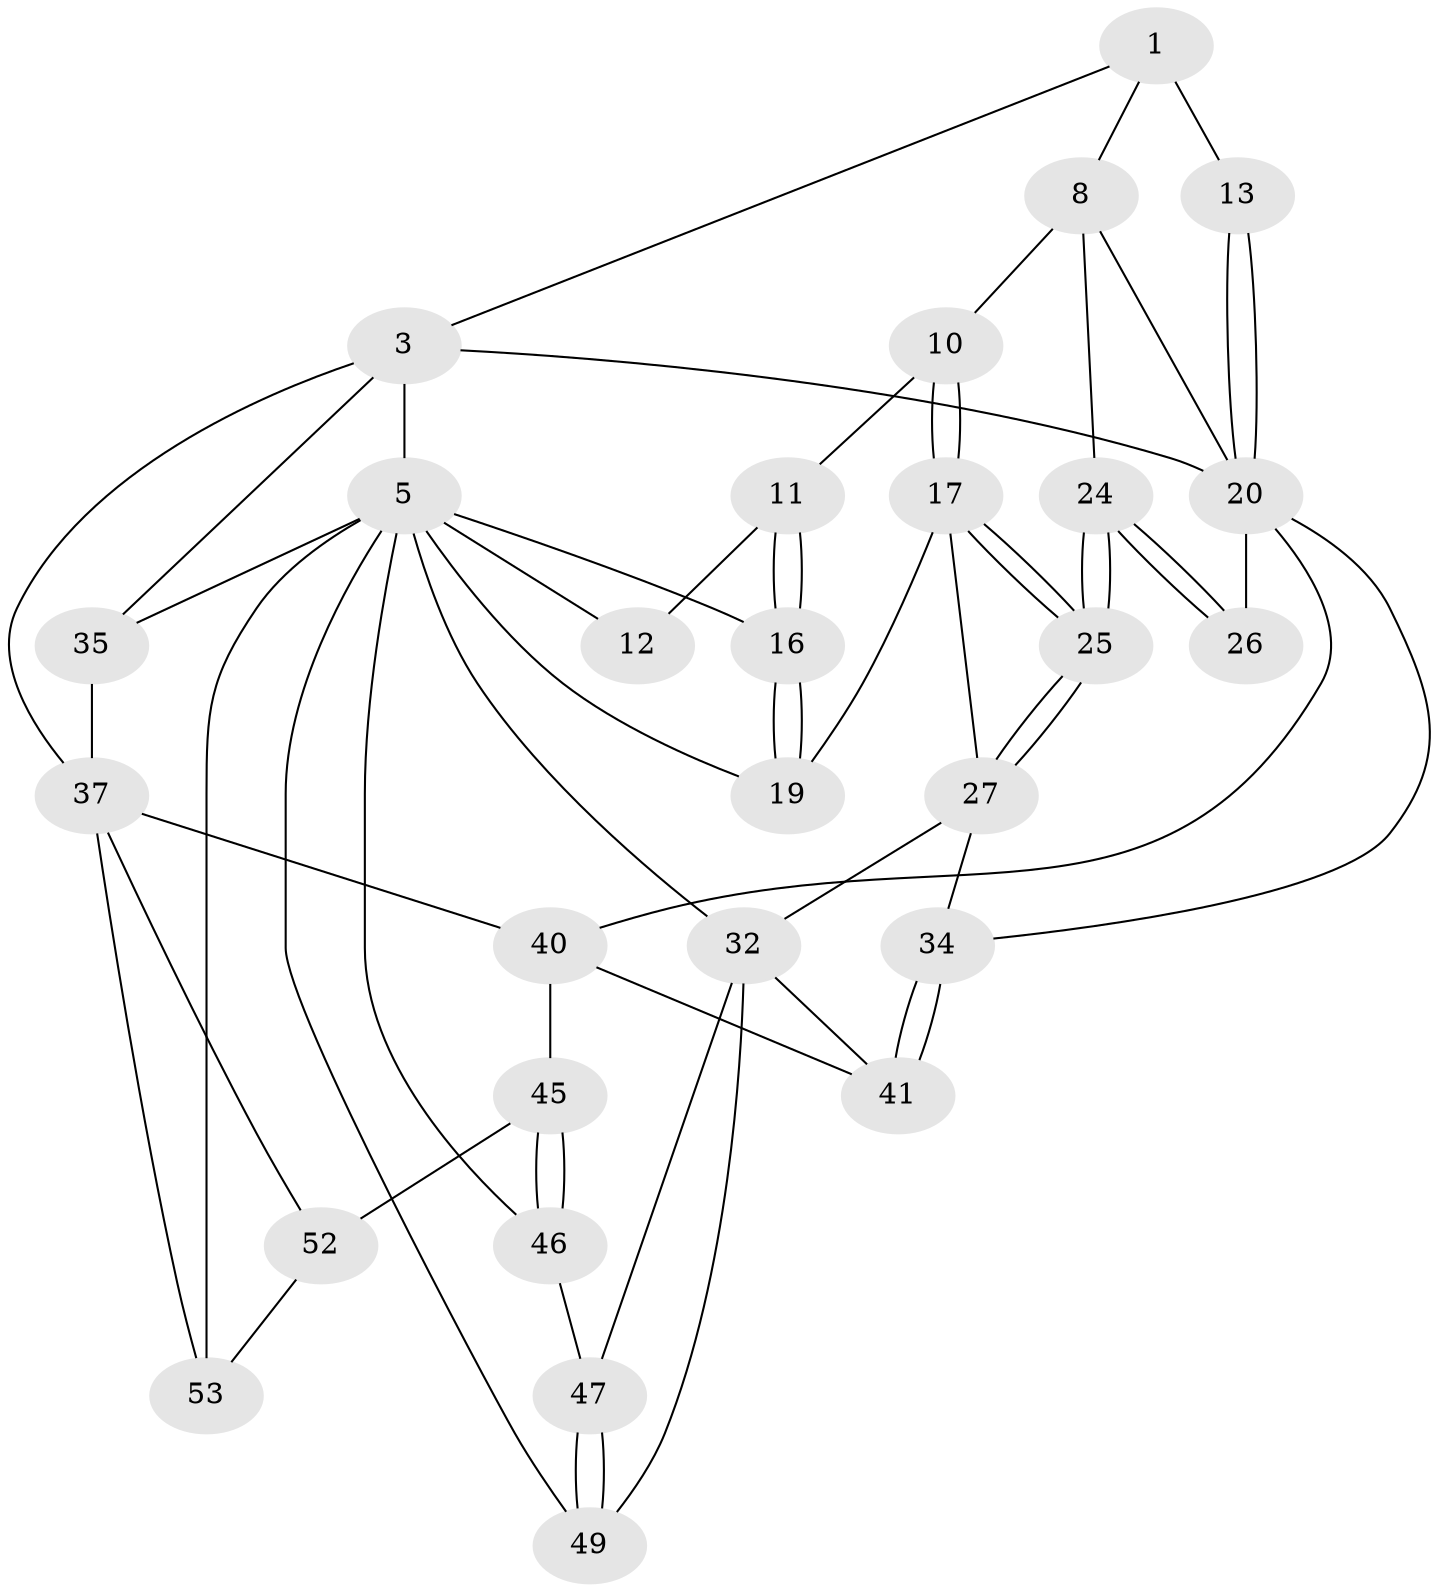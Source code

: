 // original degree distribution, {3: 0.03571428571428571, 5: 0.42857142857142855, 4: 0.2857142857142857, 6: 0.25}
// Generated by graph-tools (version 1.1) at 2025/17/03/09/25 04:17:03]
// undirected, 28 vertices, 61 edges
graph export_dot {
graph [start="1"]
  node [color=gray90,style=filled];
  1 [pos="+0.626186102322139+0.019327821773708082",super="+7+2"];
  3 [pos="+1+0.03958403585852814",super="+4+23"];
  5 [pos="+1+0",super="+6+39+14"];
  8 [pos="+0.6219526443339087+0.285047976913935",super="+9"];
  10 [pos="+0.40532550576912046+0.06909551977586399"];
  11 [pos="+0.38173650500107675+0"];
  12 [pos="+0.38210338160087437+0"];
  13 [pos="+0.8435461663687208+0.2198157956919655"];
  16 [pos="+0.12015703357689514+0.2839172305896489"];
  17 [pos="+0.35189367955213074+0.252403884658407",super="+18"];
  19 [pos="+0.14521777501701583+0.39503384972919137"];
  20 [pos="+0.7542240918788811+0.4296999078463111",super="+21"];
  24 [pos="+0.4699625277554661+0.44545003547745077"];
  25 [pos="+0.4514544072602266+0.4556780870595339"];
  26 [pos="+0.5432303387351607+0.439709645283882"];
  27 [pos="+0.41251692230218123+0.5081304988190486",super="+31"];
  32 [pos="+0.3716361207903514+0.5956041465384083",super="+43+33"];
  34 [pos="+0.5307464711344757+0.6002610877003347"];
  35 [pos="+1+0.6543904028545408",super="+36"];
  37 [pos="+0.928488228588729+0.5990051013559848",super="+48+38"];
  40 [pos="+0.6400847100229834+0.6670246222823593",super="+42"];
  41 [pos="+0.6070114872247069+0.6594669749231287"];
  45 [pos="+0.657950324252028+0.8500019936460661"];
  46 [pos="+0.6112049809950032+0.8875007913093776"];
  47 [pos="+0.4285153069701736+0.8195506203600872"];
  49 [pos="+0+1"];
  52 [pos="+0.7919777413415695+0.9771463724306725"];
  53 [pos="+1+1",super="+55"];
  1 -- 8;
  1 -- 13 [weight=2];
  1 -- 3;
  3 -- 35;
  3 -- 5;
  3 -- 20;
  3 -- 37;
  5 -- 12 [weight=2];
  5 -- 49;
  5 -- 35;
  5 -- 53 [weight=2];
  5 -- 46;
  5 -- 16;
  5 -- 19;
  5 -- 32;
  8 -- 24;
  8 -- 10;
  8 -- 20;
  10 -- 11;
  10 -- 17;
  10 -- 17;
  11 -- 12;
  11 -- 16;
  11 -- 16;
  13 -- 20;
  13 -- 20;
  16 -- 19;
  16 -- 19;
  17 -- 25;
  17 -- 25;
  17 -- 19;
  17 -- 27;
  20 -- 34;
  20 -- 26 [weight=2];
  20 -- 40;
  24 -- 25;
  24 -- 25;
  24 -- 26;
  24 -- 26;
  25 -- 27;
  25 -- 27;
  27 -- 32;
  27 -- 34;
  32 -- 41;
  32 -- 47;
  32 -- 49;
  34 -- 41;
  34 -- 41;
  35 -- 37 [weight=2];
  37 -- 52;
  37 -- 53;
  37 -- 40 [weight=2];
  40 -- 41;
  40 -- 45;
  45 -- 46;
  45 -- 46;
  45 -- 52;
  46 -- 47;
  47 -- 49;
  47 -- 49;
  52 -- 53;
}
